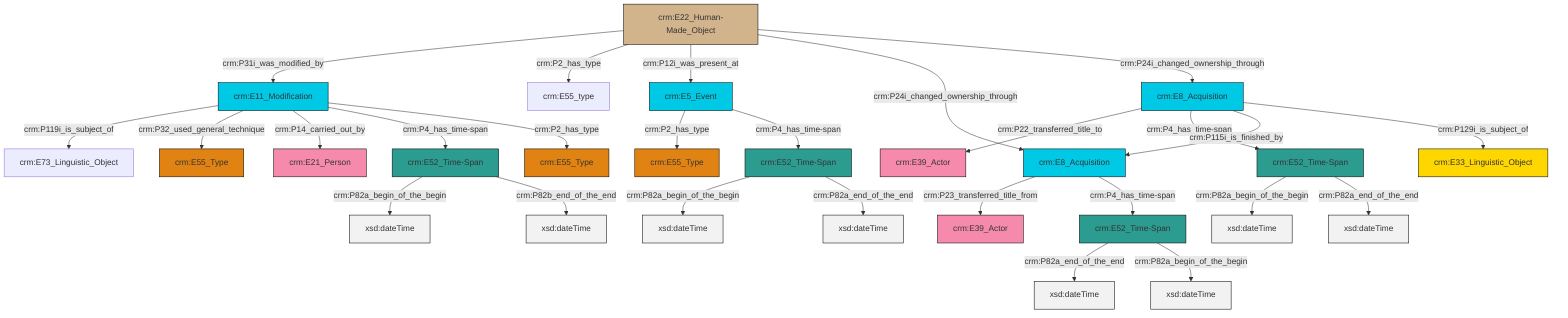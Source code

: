graph TD
classDef Literal fill:#f2f2f2,stroke:#000000;
classDef CRM_Entity fill:#FFFFFF,stroke:#000000;
classDef Temporal_Entity fill:#00C9E6, stroke:#000000;
classDef Type fill:#E18312, stroke:#000000;
classDef Time-Span fill:#2C9C91, stroke:#000000;
classDef Appellation fill:#FFEB7F, stroke:#000000;
classDef Place fill:#008836, stroke:#000000;
classDef Persistent_Item fill:#B266B2, stroke:#000000;
classDef Conceptual_Object fill:#FFD700, stroke:#000000;
classDef Physical_Thing fill:#D2B48C, stroke:#000000;
classDef Actor fill:#f58aad, stroke:#000000;
classDef PC_Classes fill:#4ce600, stroke:#000000;
classDef Multi fill:#cccccc,stroke:#000000;

8["crm:E11_Modification"]:::Temporal_Entity -->|crm:P119i_is_subject_of| 9["crm:E73_Linguistic_Object"]:::Default
10["crm:E52_Time-Span"]:::Time-Span -->|crm:P82a_begin_of_the_begin| 11[xsd:dateTime]:::Literal
10["crm:E52_Time-Span"]:::Time-Span -->|crm:P82a_end_of_the_end| 14[xsd:dateTime]:::Literal
16["crm:E5_Event"]:::Temporal_Entity -->|crm:P2_has_type| 2["crm:E55_Type"]:::Type
19["crm:E52_Time-Span"]:::Time-Span -->|crm:P82a_begin_of_the_begin| 20[xsd:dateTime]:::Literal
21["crm:E22_Human-Made_Object"]:::Physical_Thing -->|crm:P31i_was_modified_by| 8["crm:E11_Modification"]:::Temporal_Entity
21["crm:E22_Human-Made_Object"]:::Physical_Thing -->|crm:P2_has_type| 22["crm:E55_type"]:::Default
0["crm:E8_Acquisition"]:::Temporal_Entity -->|crm:P22_transferred_title_to| 23["crm:E39_Actor"]:::Actor
12["crm:E52_Time-Span"]:::Time-Span -->|crm:P82a_end_of_the_end| 24[xsd:dateTime]:::Literal
21["crm:E22_Human-Made_Object"]:::Physical_Thing -->|crm:P12i_was_present_at| 16["crm:E5_Event"]:::Temporal_Entity
26["crm:E52_Time-Span"]:::Time-Span -->|crm:P82a_begin_of_the_begin| 27[xsd:dateTime]:::Literal
0["crm:E8_Acquisition"]:::Temporal_Entity -->|crm:P4_has_time-span| 26["crm:E52_Time-Span"]:::Time-Span
0["crm:E8_Acquisition"]:::Temporal_Entity -->|crm:P115i_is_finished_by| 30["crm:E8_Acquisition"]:::Temporal_Entity
19["crm:E52_Time-Span"]:::Time-Span -->|crm:P82b_end_of_the_end| 33[xsd:dateTime]:::Literal
12["crm:E52_Time-Span"]:::Time-Span -->|crm:P82a_begin_of_the_begin| 37[xsd:dateTime]:::Literal
8["crm:E11_Modification"]:::Temporal_Entity -->|crm:P32_used_general_technique| 6["crm:E55_Type"]:::Type
8["crm:E11_Modification"]:::Temporal_Entity -->|crm:P14_carried_out_by| 28["crm:E21_Person"]:::Actor
30["crm:E8_Acquisition"]:::Temporal_Entity -->|crm:P23_transferred_title_from| 38["crm:E39_Actor"]:::Actor
16["crm:E5_Event"]:::Temporal_Entity -->|crm:P4_has_time-span| 10["crm:E52_Time-Span"]:::Time-Span
8["crm:E11_Modification"]:::Temporal_Entity -->|crm:P4_has_time-span| 19["crm:E52_Time-Span"]:::Time-Span
0["crm:E8_Acquisition"]:::Temporal_Entity -->|crm:P129i_is_subject_of| 17["crm:E33_Linguistic_Object"]:::Conceptual_Object
30["crm:E8_Acquisition"]:::Temporal_Entity -->|crm:P4_has_time-span| 12["crm:E52_Time-Span"]:::Time-Span
21["crm:E22_Human-Made_Object"]:::Physical_Thing -->|crm:P24i_changed_ownership_through| 30["crm:E8_Acquisition"]:::Temporal_Entity
21["crm:E22_Human-Made_Object"]:::Physical_Thing -->|crm:P24i_changed_ownership_through| 0["crm:E8_Acquisition"]:::Temporal_Entity
26["crm:E52_Time-Span"]:::Time-Span -->|crm:P82a_end_of_the_end| 40[xsd:dateTime]:::Literal
8["crm:E11_Modification"]:::Temporal_Entity -->|crm:P2_has_type| 4["crm:E55_Type"]:::Type